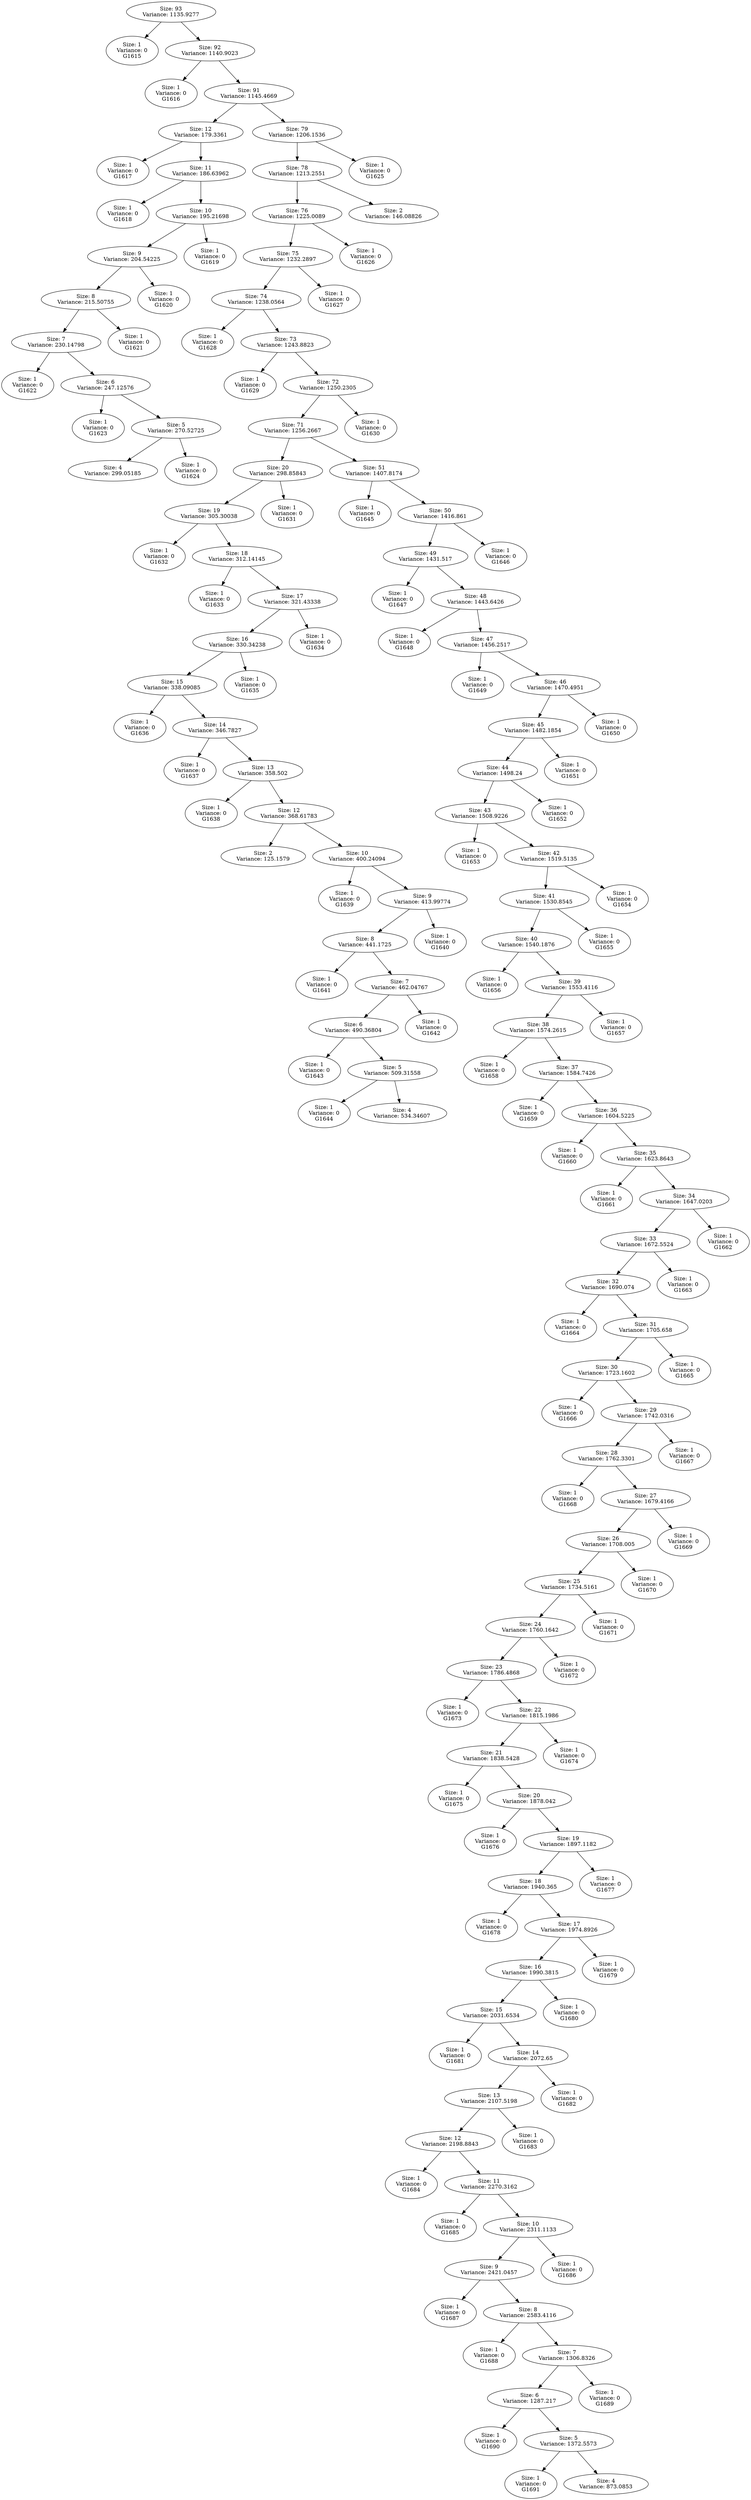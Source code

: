 DIGRAPH G {
"Size: 93\nVariance: 1135.9277" -> "Size: 1\nVariance: 0\nG1615" L=0;
"Size: 93\nVariance: 1135.9277" -> "Size: 92\nVariance: 1140.9023" L=0;
"Size: 92\nVariance: 1140.9023" -> "Size: 1\nVariance: 0\nG1616" L=1;
"Size: 92\nVariance: 1140.9023" -> "Size: 91\nVariance: 1145.4669" L=1;
"Size: 91\nVariance: 1145.4669" -> "Size: 12\nVariance: 179.3361" L=2;
"Size: 91\nVariance: 1145.4669" -> "Size: 79\nVariance: 1206.1536" L=2;
"Size: 12\nVariance: 179.3361" -> "Size: 1\nVariance: 0\nG1617" L=3;
"Size: 12\nVariance: 179.3361" -> "Size: 11\nVariance: 186.63962" L=3;
"Size: 11\nVariance: 186.63962" -> "Size: 1\nVariance: 0\nG1618" L=4;
"Size: 11\nVariance: 186.63962" -> "Size: 10\nVariance: 195.21698" L=4;
"Size: 10\nVariance: 195.21698" -> "Size: 9\nVariance: 204.54225" L=5;
"Size: 10\nVariance: 195.21698" -> "Size: 1\nVariance: 0\nG1619" L=5;
"Size: 9\nVariance: 204.54225" -> "Size: 8\nVariance: 215.50755" L=6;
"Size: 9\nVariance: 204.54225" -> "Size: 1\nVariance: 0\nG1620" L=6;
"Size: 8\nVariance: 215.50755" -> "Size: 7\nVariance: 230.14798" L=7;
"Size: 8\nVariance: 215.50755" -> "Size: 1\nVariance: 0\nG1621" L=7;
"Size: 7\nVariance: 230.14798" -> "Size: 1\nVariance: 0\nG1622" L=8;
"Size: 7\nVariance: 230.14798" -> "Size: 6\nVariance: 247.12576" L=8;
"Size: 6\nVariance: 247.12576" -> "Size: 1\nVariance: 0\nG1623" L=9;
"Size: 6\nVariance: 247.12576" -> "Size: 5\nVariance: 270.52725" L=9;
"Size: 5\nVariance: 270.52725" -> "Size: 4\nVariance: 299.05185" L=10;
"Size: 5\nVariance: 270.52725" -> "Size: 1\nVariance: 0\nG1624" L=10;
"Size: 79\nVariance: 1206.1536" -> "Size: 78\nVariance: 1213.2551" L=3;
"Size: 79\nVariance: 1206.1536" -> "Size: 1\nVariance: 0\nG1625" L=3;
"Size: 78\nVariance: 1213.2551" -> "Size: 76\nVariance: 1225.0089" L=4;
"Size: 78\nVariance: 1213.2551" -> "Size: 2\nVariance: 146.08826" L=4;
"Size: 76\nVariance: 1225.0089" -> "Size: 75\nVariance: 1232.2897" L=5;
"Size: 76\nVariance: 1225.0089" -> "Size: 1\nVariance: 0\nG1626" L=5;
"Size: 75\nVariance: 1232.2897" -> "Size: 74\nVariance: 1238.0564" L=6;
"Size: 75\nVariance: 1232.2897" -> "Size: 1\nVariance: 0\nG1627" L=6;
"Size: 74\nVariance: 1238.0564" -> "Size: 1\nVariance: 0\nG1628" L=7;
"Size: 74\nVariance: 1238.0564" -> "Size: 73\nVariance: 1243.8823" L=7;
"Size: 73\nVariance: 1243.8823" -> "Size: 1\nVariance: 0\nG1629" L=8;
"Size: 73\nVariance: 1243.8823" -> "Size: 72\nVariance: 1250.2305" L=8;
"Size: 72\nVariance: 1250.2305" -> "Size: 71\nVariance: 1256.2667" L=9;
"Size: 72\nVariance: 1250.2305" -> "Size: 1\nVariance: 0\nG1630" L=9;
"Size: 71\nVariance: 1256.2667" -> "Size: 20\nVariance: 298.85843" L=10;
"Size: 71\nVariance: 1256.2667" -> "Size: 51\nVariance: 1407.8174" L=10;
"Size: 20\nVariance: 298.85843" -> "Size: 19\nVariance: 305.30038" L=11;
"Size: 20\nVariance: 298.85843" -> "Size: 1\nVariance: 0\nG1631" L=11;
"Size: 19\nVariance: 305.30038" -> "Size: 1\nVariance: 0\nG1632" L=12;
"Size: 19\nVariance: 305.30038" -> "Size: 18\nVariance: 312.14145" L=12;
"Size: 18\nVariance: 312.14145" -> "Size: 1\nVariance: 0\nG1633" L=13;
"Size: 18\nVariance: 312.14145" -> "Size: 17\nVariance: 321.43338" L=13;
"Size: 17\nVariance: 321.43338" -> "Size: 16\nVariance: 330.34238" L=14;
"Size: 17\nVariance: 321.43338" -> "Size: 1\nVariance: 0\nG1634" L=14;
"Size: 16\nVariance: 330.34238" -> "Size: 15\nVariance: 338.09085" L=15;
"Size: 16\nVariance: 330.34238" -> "Size: 1\nVariance: 0\nG1635" L=15;
"Size: 15\nVariance: 338.09085" -> "Size: 1\nVariance: 0\nG1636" L=16;
"Size: 15\nVariance: 338.09085" -> "Size: 14\nVariance: 346.7827" L=16;
"Size: 14\nVariance: 346.7827" -> "Size: 1\nVariance: 0\nG1637" L=17;
"Size: 14\nVariance: 346.7827" -> "Size: 13\nVariance: 358.502" L=17;
"Size: 13\nVariance: 358.502" -> "Size: 1\nVariance: 0\nG1638" L=18;
"Size: 13\nVariance: 358.502" -> "Size: 12\nVariance: 368.61783" L=18;
"Size: 12\nVariance: 368.61783" -> "Size: 2\nVariance: 125.1579" L=19;
"Size: 12\nVariance: 368.61783" -> "Size: 10\nVariance: 400.24094" L=19;
"Size: 10\nVariance: 400.24094" -> "Size: 1\nVariance: 0\nG1639" L=20;
"Size: 10\nVariance: 400.24094" -> "Size: 9\nVariance: 413.99774" L=20;
"Size: 9\nVariance: 413.99774" -> "Size: 8\nVariance: 441.1725" L=21;
"Size: 9\nVariance: 413.99774" -> "Size: 1\nVariance: 0\nG1640" L=21;
"Size: 8\nVariance: 441.1725" -> "Size: 1\nVariance: 0\nG1641" L=22;
"Size: 8\nVariance: 441.1725" -> "Size: 7\nVariance: 462.04767" L=22;
"Size: 7\nVariance: 462.04767" -> "Size: 6\nVariance: 490.36804" L=23;
"Size: 7\nVariance: 462.04767" -> "Size: 1\nVariance: 0\nG1642" L=23;
"Size: 6\nVariance: 490.36804" -> "Size: 1\nVariance: 0\nG1643" L=24;
"Size: 6\nVariance: 490.36804" -> "Size: 5\nVariance: 509.31558" L=24;
"Size: 5\nVariance: 509.31558" -> "Size: 1\nVariance: 0\nG1644" L=25;
"Size: 5\nVariance: 509.31558" -> "Size: 4\nVariance: 534.34607" L=25;
"Size: 51\nVariance: 1407.8174" -> "Size: 1\nVariance: 0\nG1645" L=11;
"Size: 51\nVariance: 1407.8174" -> "Size: 50\nVariance: 1416.861" L=11;
"Size: 50\nVariance: 1416.861" -> "Size: 49\nVariance: 1431.517" L=12;
"Size: 50\nVariance: 1416.861" -> "Size: 1\nVariance: 0\nG1646" L=12;
"Size: 49\nVariance: 1431.517" -> "Size: 1\nVariance: 0\nG1647" L=13;
"Size: 49\nVariance: 1431.517" -> "Size: 48\nVariance: 1443.6426" L=13;
"Size: 48\nVariance: 1443.6426" -> "Size: 1\nVariance: 0\nG1648" L=14;
"Size: 48\nVariance: 1443.6426" -> "Size: 47\nVariance: 1456.2517" L=14;
"Size: 47\nVariance: 1456.2517" -> "Size: 1\nVariance: 0\nG1649" L=15;
"Size: 47\nVariance: 1456.2517" -> "Size: 46\nVariance: 1470.4951" L=15;
"Size: 46\nVariance: 1470.4951" -> "Size: 45\nVariance: 1482.1854" L=16;
"Size: 46\nVariance: 1470.4951" -> "Size: 1\nVariance: 0\nG1650" L=16;
"Size: 45\nVariance: 1482.1854" -> "Size: 44\nVariance: 1498.24" L=17;
"Size: 45\nVariance: 1482.1854" -> "Size: 1\nVariance: 0\nG1651" L=17;
"Size: 44\nVariance: 1498.24" -> "Size: 43\nVariance: 1508.9226" L=18;
"Size: 44\nVariance: 1498.24" -> "Size: 1\nVariance: 0\nG1652" L=18;
"Size: 43\nVariance: 1508.9226" -> "Size: 1\nVariance: 0\nG1653" L=19;
"Size: 43\nVariance: 1508.9226" -> "Size: 42\nVariance: 1519.5135" L=19;
"Size: 42\nVariance: 1519.5135" -> "Size: 41\nVariance: 1530.8545" L=20;
"Size: 42\nVariance: 1519.5135" -> "Size: 1\nVariance: 0\nG1654" L=20;
"Size: 41\nVariance: 1530.8545" -> "Size: 40\nVariance: 1540.1876" L=21;
"Size: 41\nVariance: 1530.8545" -> "Size: 1\nVariance: 0\nG1655" L=21;
"Size: 40\nVariance: 1540.1876" -> "Size: 1\nVariance: 0\nG1656" L=22;
"Size: 40\nVariance: 1540.1876" -> "Size: 39\nVariance: 1553.4116" L=22;
"Size: 39\nVariance: 1553.4116" -> "Size: 38\nVariance: 1574.2615" L=23;
"Size: 39\nVariance: 1553.4116" -> "Size: 1\nVariance: 0\nG1657" L=23;
"Size: 38\nVariance: 1574.2615" -> "Size: 1\nVariance: 0\nG1658" L=24;
"Size: 38\nVariance: 1574.2615" -> "Size: 37\nVariance: 1584.7426" L=24;
"Size: 37\nVariance: 1584.7426" -> "Size: 1\nVariance: 0\nG1659" L=25;
"Size: 37\nVariance: 1584.7426" -> "Size: 36\nVariance: 1604.5225" L=25;
"Size: 36\nVariance: 1604.5225" -> "Size: 1\nVariance: 0\nG1660" L=26;
"Size: 36\nVariance: 1604.5225" -> "Size: 35\nVariance: 1623.8643" L=26;
"Size: 35\nVariance: 1623.8643" -> "Size: 1\nVariance: 0\nG1661" L=27;
"Size: 35\nVariance: 1623.8643" -> "Size: 34\nVariance: 1647.0203" L=27;
"Size: 34\nVariance: 1647.0203" -> "Size: 33\nVariance: 1672.5524" L=28;
"Size: 34\nVariance: 1647.0203" -> "Size: 1\nVariance: 0\nG1662" L=28;
"Size: 33\nVariance: 1672.5524" -> "Size: 32\nVariance: 1690.074" L=29;
"Size: 33\nVariance: 1672.5524" -> "Size: 1\nVariance: 0\nG1663" L=29;
"Size: 32\nVariance: 1690.074" -> "Size: 1\nVariance: 0\nG1664" L=30;
"Size: 32\nVariance: 1690.074" -> "Size: 31\nVariance: 1705.658" L=30;
"Size: 31\nVariance: 1705.658" -> "Size: 30\nVariance: 1723.1602" L=31;
"Size: 31\nVariance: 1705.658" -> "Size: 1\nVariance: 0\nG1665" L=31;
"Size: 30\nVariance: 1723.1602" -> "Size: 1\nVariance: 0\nG1666" L=32;
"Size: 30\nVariance: 1723.1602" -> "Size: 29\nVariance: 1742.0316" L=32;
"Size: 29\nVariance: 1742.0316" -> "Size: 28\nVariance: 1762.3301" L=33;
"Size: 29\nVariance: 1742.0316" -> "Size: 1\nVariance: 0\nG1667" L=33;
"Size: 28\nVariance: 1762.3301" -> "Size: 1\nVariance: 0\nG1668" L=34;
"Size: 28\nVariance: 1762.3301" -> "Size: 27\nVariance: 1679.4166" L=34;
"Size: 27\nVariance: 1679.4166" -> "Size: 26\nVariance: 1708.005" L=35;
"Size: 27\nVariance: 1679.4166" -> "Size: 1\nVariance: 0\nG1669" L=35;
"Size: 26\nVariance: 1708.005" -> "Size: 25\nVariance: 1734.5161" L=36;
"Size: 26\nVariance: 1708.005" -> "Size: 1\nVariance: 0\nG1670" L=36;
"Size: 25\nVariance: 1734.5161" -> "Size: 24\nVariance: 1760.1642" L=37;
"Size: 25\nVariance: 1734.5161" -> "Size: 1\nVariance: 0\nG1671" L=37;
"Size: 24\nVariance: 1760.1642" -> "Size: 23\nVariance: 1786.4868" L=38;
"Size: 24\nVariance: 1760.1642" -> "Size: 1\nVariance: 0\nG1672" L=38;
"Size: 23\nVariance: 1786.4868" -> "Size: 1\nVariance: 0\nG1673" L=39;
"Size: 23\nVariance: 1786.4868" -> "Size: 22\nVariance: 1815.1986" L=39;
"Size: 22\nVariance: 1815.1986" -> "Size: 21\nVariance: 1838.5428" L=40;
"Size: 22\nVariance: 1815.1986" -> "Size: 1\nVariance: 0\nG1674" L=40;
"Size: 21\nVariance: 1838.5428" -> "Size: 1\nVariance: 0\nG1675" L=41;
"Size: 21\nVariance: 1838.5428" -> "Size: 20\nVariance: 1878.042" L=41;
"Size: 20\nVariance: 1878.042" -> "Size: 1\nVariance: 0\nG1676" L=42;
"Size: 20\nVariance: 1878.042" -> "Size: 19\nVariance: 1897.1182" L=42;
"Size: 19\nVariance: 1897.1182" -> "Size: 18\nVariance: 1940.365" L=43;
"Size: 19\nVariance: 1897.1182" -> "Size: 1\nVariance: 0\nG1677" L=43;
"Size: 18\nVariance: 1940.365" -> "Size: 1\nVariance: 0\nG1678" L=44;
"Size: 18\nVariance: 1940.365" -> "Size: 17\nVariance: 1974.8926" L=44;
"Size: 17\nVariance: 1974.8926" -> "Size: 16\nVariance: 1990.3815" L=45;
"Size: 17\nVariance: 1974.8926" -> "Size: 1\nVariance: 0\nG1679" L=45;
"Size: 16\nVariance: 1990.3815" -> "Size: 15\nVariance: 2031.6534" L=46;
"Size: 16\nVariance: 1990.3815" -> "Size: 1\nVariance: 0\nG1680" L=46;
"Size: 15\nVariance: 2031.6534" -> "Size: 1\nVariance: 0\nG1681" L=47;
"Size: 15\nVariance: 2031.6534" -> "Size: 14\nVariance: 2072.65" L=47;
"Size: 14\nVariance: 2072.65" -> "Size: 13\nVariance: 2107.5198" L=48;
"Size: 14\nVariance: 2072.65" -> "Size: 1\nVariance: 0\nG1682" L=48;
"Size: 13\nVariance: 2107.5198" -> "Size: 12\nVariance: 2198.8843" L=49;
"Size: 13\nVariance: 2107.5198" -> "Size: 1\nVariance: 0\nG1683" L=49;
"Size: 12\nVariance: 2198.8843" -> "Size: 1\nVariance: 0\nG1684" L=50;
"Size: 12\nVariance: 2198.8843" -> "Size: 11\nVariance: 2270.3162" L=50;
"Size: 11\nVariance: 2270.3162" -> "Size: 1\nVariance: 0\nG1685" L=51;
"Size: 11\nVariance: 2270.3162" -> "Size: 10\nVariance: 2311.1133" L=51;
"Size: 10\nVariance: 2311.1133" -> "Size: 9\nVariance: 2421.0457" L=52;
"Size: 10\nVariance: 2311.1133" -> "Size: 1\nVariance: 0\nG1686" L=52;
"Size: 9\nVariance: 2421.0457" -> "Size: 1\nVariance: 0\nG1687" L=53;
"Size: 9\nVariance: 2421.0457" -> "Size: 8\nVariance: 2583.4116" L=53;
"Size: 8\nVariance: 2583.4116" -> "Size: 1\nVariance: 0\nG1688" L=54;
"Size: 8\nVariance: 2583.4116" -> "Size: 7\nVariance: 1306.8326" L=54;
"Size: 7\nVariance: 1306.8326" -> "Size: 6\nVariance: 1287.217" L=55;
"Size: 7\nVariance: 1306.8326" -> "Size: 1\nVariance: 0\nG1689" L=55;
"Size: 6\nVariance: 1287.217" -> "Size: 1\nVariance: 0\nG1690" L=56;
"Size: 6\nVariance: 1287.217" -> "Size: 5\nVariance: 1372.5573" L=56;
"Size: 5\nVariance: 1372.5573" -> "Size: 1\nVariance: 0\nG1691" L=57;
"Size: 5\nVariance: 1372.5573" -> "Size: 4\nVariance: 873.0853" L=57;
}
